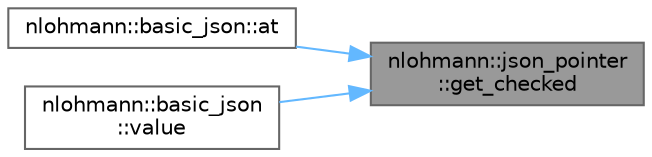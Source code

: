 digraph "nlohmann::json_pointer::get_checked"
{
 // LATEX_PDF_SIZE
  bgcolor="transparent";
  edge [fontname=Helvetica,fontsize=10,labelfontname=Helvetica,labelfontsize=10];
  node [fontname=Helvetica,fontsize=10,shape=box,height=0.2,width=0.4];
  rankdir="RL";
  Node1 [label="nlohmann::json_pointer\l::get_checked",height=0.2,width=0.4,color="gray40", fillcolor="grey60", style="filled", fontcolor="black",tooltip=" "];
  Node1 -> Node2 [dir="back",color="steelblue1",style="solid"];
  Node2 [label="nlohmann::basic_json::at",height=0.2,width=0.4,color="grey40", fillcolor="white", style="filled",URL="$a01659.html#aa014a978f8b6c085db8825faa8dad320",tooltip="access specified element via JSON Pointer"];
  Node1 -> Node3 [dir="back",color="steelblue1",style="solid"];
  Node3 [label="nlohmann::basic_json\l::value",height=0.2,width=0.4,color="grey40", fillcolor="white", style="filled",URL="$a01659.html#a36bd6765ccd8aeeeb4e49a766ba639df",tooltip="access specified object element via JSON Pointer with default value"];
}

